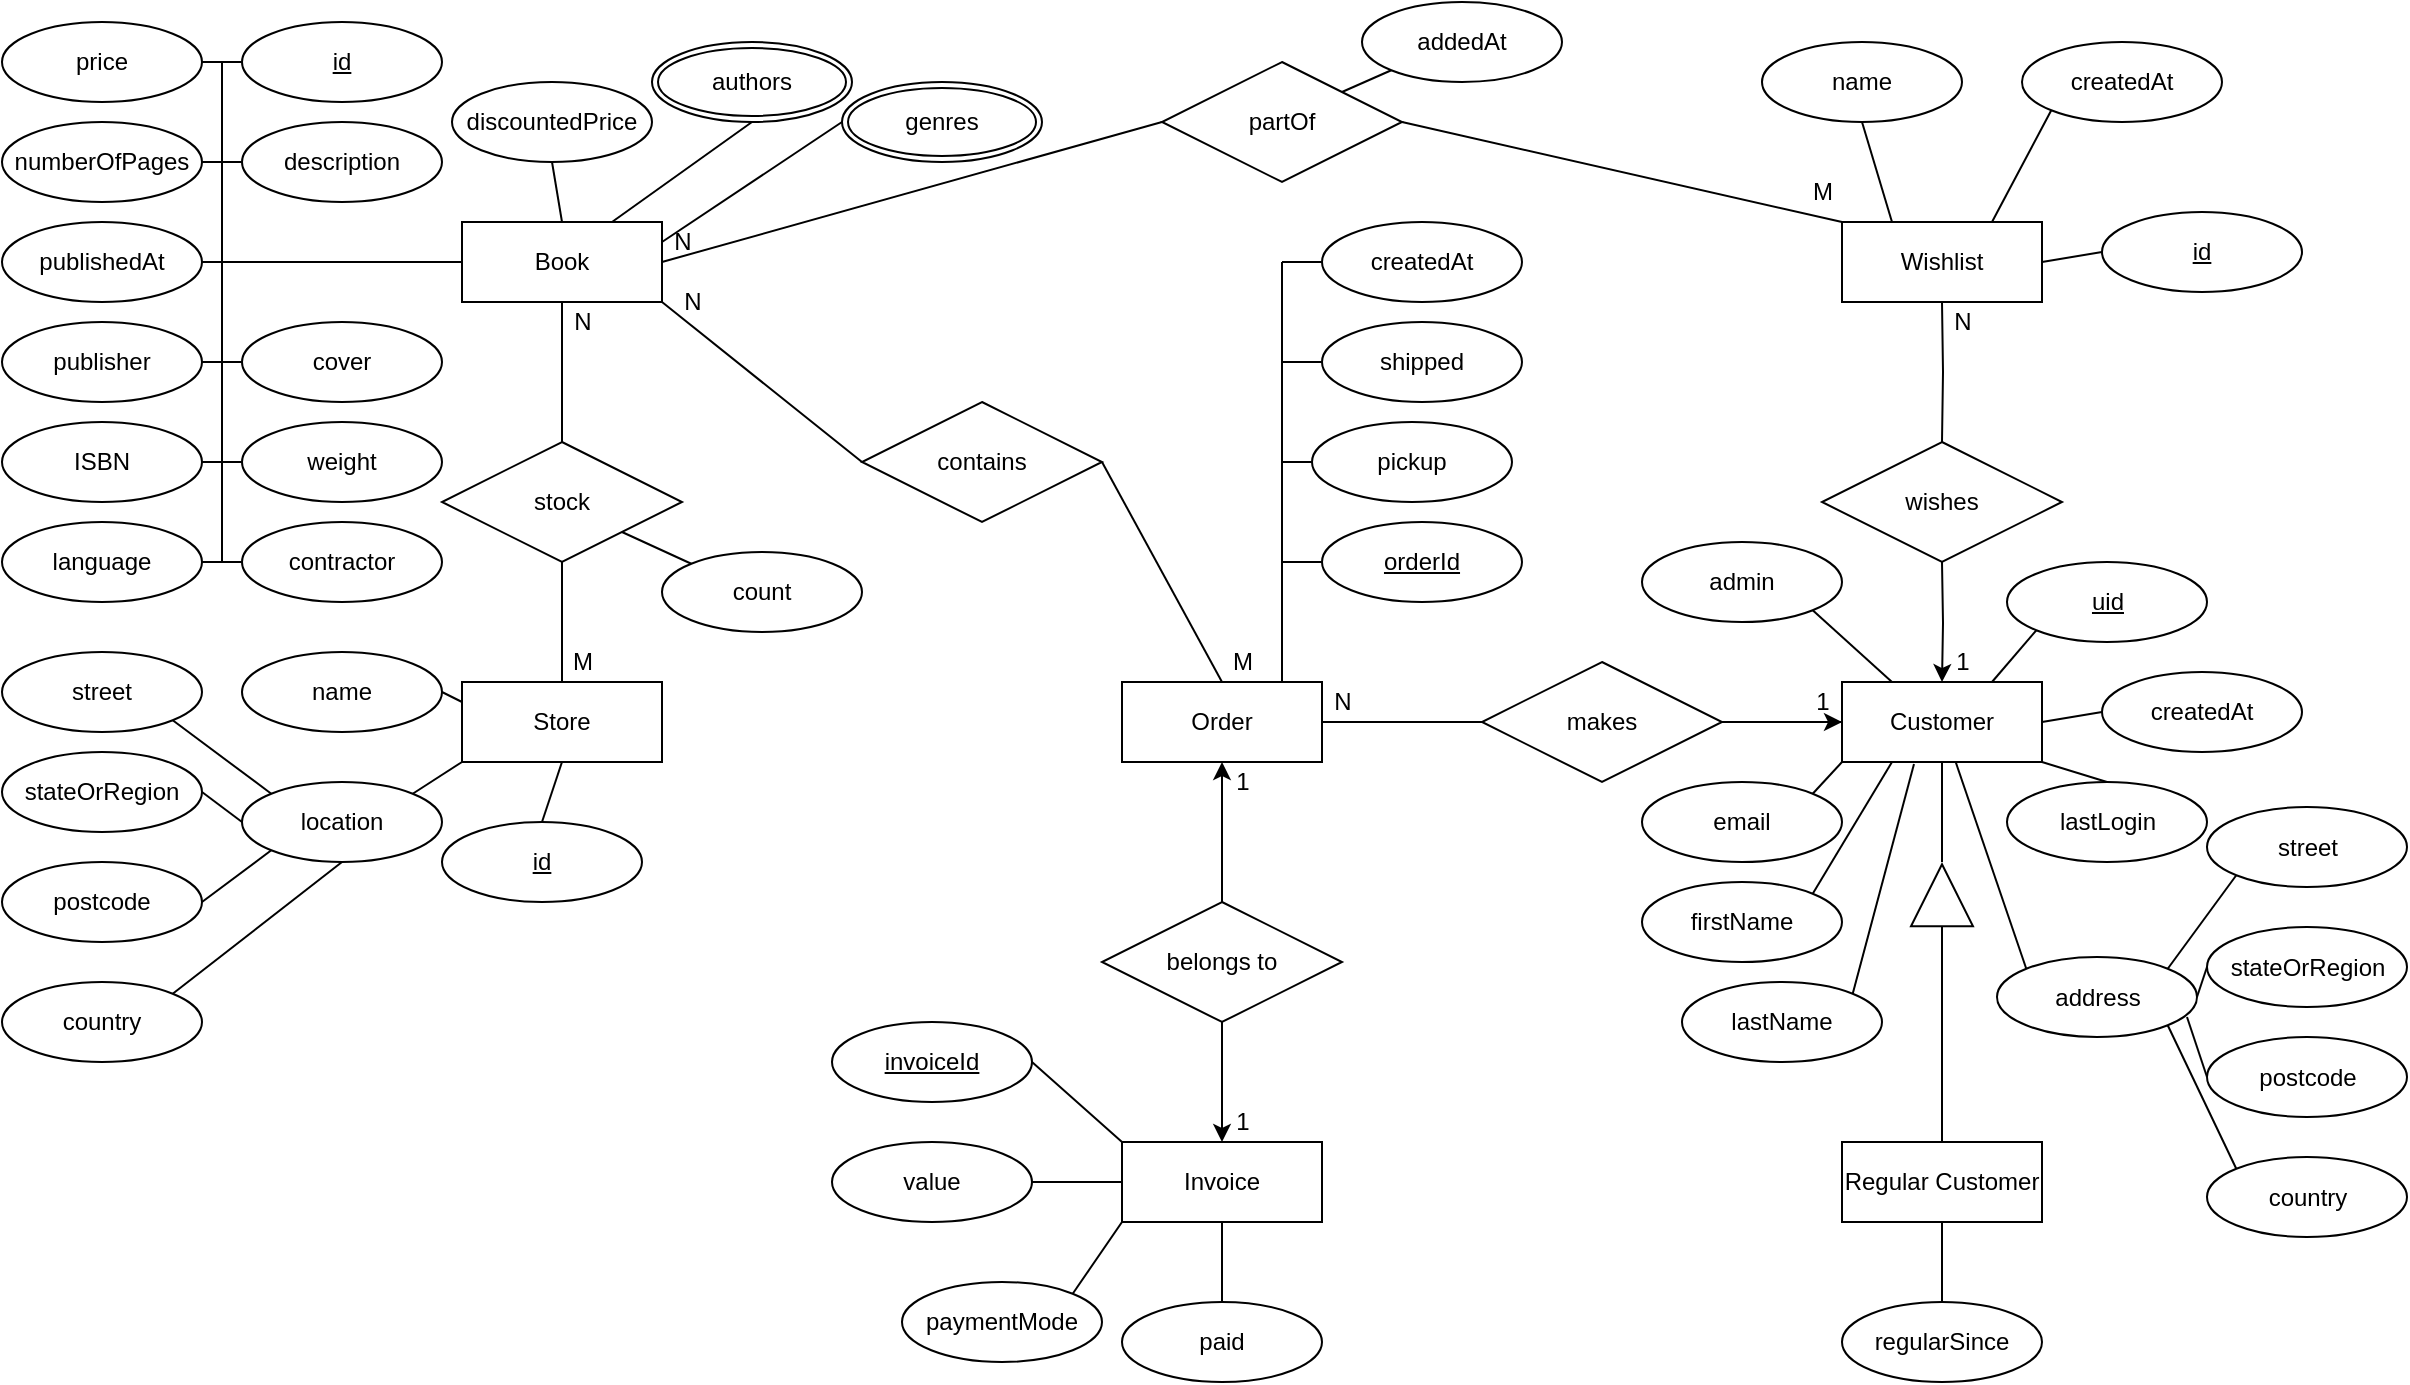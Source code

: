 <mxfile version="21.0.2" type="device"><diagram name="Page-1" id="feEC4u45geAOM6Zaswc8"><mxGraphModel dx="1434" dy="746" grid="1" gridSize="10" guides="1" tooltips="1" connect="1" arrows="1" fold="1" page="1" pageScale="1" pageWidth="850" pageHeight="1100" math="0" shadow="0"><root><mxCell id="0"/><mxCell id="1" parent="0"/><mxCell id="ds-fA3m9gh5OoLnwsY9G-4" style="edgeStyle=orthogonalEdgeStyle;rounded=0;orthogonalLoop=1;jettySize=auto;html=1;exitX=0.5;exitY=1;exitDx=0;exitDy=0;endArrow=none;endFill=0;" parent="1" source="ds-fA3m9gh5OoLnwsY9G-1" edge="1"><mxGeometry relative="1" as="geometry"><mxPoint x="980" y="440" as="targetPoint"/></mxGeometry></mxCell><mxCell id="ds-fA3m9gh5OoLnwsY9G-24" value="" style="edgeStyle=orthogonalEdgeStyle;rounded=0;orthogonalLoop=1;jettySize=auto;html=1;strokeWidth=1;endArrow=none;endFill=0;endSize=6;" parent="1" source="ds-fA3m9gh5OoLnwsY9G-1" target="ds-fA3m9gh5OoLnwsY9G-21" edge="1"><mxGeometry relative="1" as="geometry"/></mxCell><mxCell id="ds-fA3m9gh5OoLnwsY9G-1" value="Customer" style="whiteSpace=wrap;html=1;align=center;" parent="1" vertex="1"><mxGeometry x="930" y="350" width="100" height="40" as="geometry"/></mxCell><mxCell id="ds-fA3m9gh5OoLnwsY9G-3" style="edgeStyle=orthogonalEdgeStyle;rounded=0;orthogonalLoop=1;jettySize=auto;html=1;exitX=0.5;exitY=0;exitDx=0;exitDy=0;endArrow=block;endFill=0;strokeWidth=1;endSize=30;" parent="1" source="ds-fA3m9gh5OoLnwsY9G-2" edge="1"><mxGeometry relative="1" as="geometry"><mxPoint x="980" y="440" as="targetPoint"/></mxGeometry></mxCell><mxCell id="ds-fA3m9gh5OoLnwsY9G-2" value="Regular Customer" style="whiteSpace=wrap;html=1;align=center;" parent="1" vertex="1"><mxGeometry x="930" y="580" width="100" height="40" as="geometry"/></mxCell><mxCell id="ds-fA3m9gh5OoLnwsY9G-72" style="edgeStyle=none;rounded=0;orthogonalLoop=1;jettySize=auto;html=1;exitX=0;exitY=0.5;exitDx=0;exitDy=0;strokeWidth=1;endArrow=none;endFill=0;endSize=6;" parent="1" source="ds-fA3m9gh5OoLnwsY9G-5" edge="1"><mxGeometry relative="1" as="geometry"><mxPoint x="120" y="130" as="targetPoint"/><Array as="points"><mxPoint x="120" y="140"/></Array></mxGeometry></mxCell><mxCell id="ds-fA3m9gh5OoLnwsY9G-5" value="Book" style="whiteSpace=wrap;html=1;align=center;" parent="1" vertex="1"><mxGeometry x="240" y="120" width="100" height="40" as="geometry"/></mxCell><mxCell id="ds-fA3m9gh5OoLnwsY9G-6" value="Store" style="whiteSpace=wrap;html=1;align=center;" parent="1" vertex="1"><mxGeometry x="240" y="350" width="100" height="40" as="geometry"/></mxCell><mxCell id="ds-fA3m9gh5OoLnwsY9G-7" value="Order" style="whiteSpace=wrap;html=1;align=center;" parent="1" vertex="1"><mxGeometry x="570" y="350" width="100" height="40" as="geometry"/></mxCell><mxCell id="ds-fA3m9gh5OoLnwsY9G-8" value="Invoice" style="whiteSpace=wrap;html=1;align=center;" parent="1" vertex="1"><mxGeometry x="570" y="580" width="100" height="40" as="geometry"/></mxCell><mxCell id="ds-fA3m9gh5OoLnwsY9G-10" value="Wishlist" style="whiteSpace=wrap;html=1;align=center;" parent="1" vertex="1"><mxGeometry x="930" y="120" width="100" height="40" as="geometry"/></mxCell><mxCell id="ds-fA3m9gh5OoLnwsY9G-12" style="edgeStyle=orthogonalEdgeStyle;rounded=0;orthogonalLoop=1;jettySize=auto;html=1;exitX=0.5;exitY=1;exitDx=0;exitDy=0;entryX=0.5;entryY=0;entryDx=0;entryDy=0;strokeWidth=1;endArrow=classic;endFill=1;endSize=6;" parent="1" source="ds-fA3m9gh5OoLnwsY9G-11" target="ds-fA3m9gh5OoLnwsY9G-8" edge="1"><mxGeometry relative="1" as="geometry"/></mxCell><mxCell id="ds-fA3m9gh5OoLnwsY9G-13" style="edgeStyle=orthogonalEdgeStyle;rounded=0;orthogonalLoop=1;jettySize=auto;html=1;exitX=0.5;exitY=0;exitDx=0;exitDy=0;entryX=0.5;entryY=1;entryDx=0;entryDy=0;strokeWidth=1;endArrow=classic;endFill=1;endSize=6;" parent="1" source="ds-fA3m9gh5OoLnwsY9G-11" target="ds-fA3m9gh5OoLnwsY9G-7" edge="1"><mxGeometry relative="1" as="geometry"/></mxCell><mxCell id="ds-fA3m9gh5OoLnwsY9G-11" value="belongs to" style="shape=rhombus;perimeter=rhombusPerimeter;whiteSpace=wrap;html=1;align=center;" parent="1" vertex="1"><mxGeometry x="560" y="460" width="120" height="60" as="geometry"/></mxCell><mxCell id="ds-fA3m9gh5OoLnwsY9G-14" value="1" style="text;html=1;align=center;verticalAlign=middle;resizable=0;points=[];autosize=1;strokeColor=none;fillColor=none;" parent="1" vertex="1"><mxGeometry x="615" y="555" width="30" height="30" as="geometry"/></mxCell><mxCell id="ds-fA3m9gh5OoLnwsY9G-15" value="1" style="text;html=1;align=center;verticalAlign=middle;resizable=0;points=[];autosize=1;strokeColor=none;fillColor=none;" parent="1" vertex="1"><mxGeometry x="615" y="385" width="30" height="30" as="geometry"/></mxCell><mxCell id="ds-fA3m9gh5OoLnwsY9G-17" style="edgeStyle=orthogonalEdgeStyle;rounded=0;orthogonalLoop=1;jettySize=auto;html=1;exitX=0.5;exitY=1;exitDx=0;exitDy=0;entryX=0.5;entryY=0;entryDx=0;entryDy=0;strokeWidth=1;endArrow=classic;endFill=1;endSize=6;" parent="1" target="ds-fA3m9gh5OoLnwsY9G-1" edge="1"><mxGeometry relative="1" as="geometry"><mxPoint x="980" y="290" as="sourcePoint"/></mxGeometry></mxCell><mxCell id="ds-fA3m9gh5OoLnwsY9G-18" style="edgeStyle=orthogonalEdgeStyle;rounded=0;orthogonalLoop=1;jettySize=auto;html=1;exitX=0.5;exitY=0;exitDx=0;exitDy=0;entryX=0.5;entryY=1;entryDx=0;entryDy=0;strokeWidth=1;endArrow=none;endFill=0;endSize=6;" parent="1" target="ds-fA3m9gh5OoLnwsY9G-10" edge="1"><mxGeometry relative="1" as="geometry"><mxPoint x="980" y="230" as="sourcePoint"/></mxGeometry></mxCell><mxCell id="ds-fA3m9gh5OoLnwsY9G-16" value="wishes" style="shape=rhombus;perimeter=rhombusPerimeter;whiteSpace=wrap;html=1;align=center;" parent="1" vertex="1"><mxGeometry x="920" y="230" width="120" height="60" as="geometry"/></mxCell><mxCell id="ds-fA3m9gh5OoLnwsY9G-19" value="1" style="text;html=1;align=center;verticalAlign=middle;resizable=0;points=[];autosize=1;strokeColor=none;fillColor=none;" parent="1" vertex="1"><mxGeometry x="975" y="325" width="30" height="30" as="geometry"/></mxCell><mxCell id="ds-fA3m9gh5OoLnwsY9G-20" value="N" style="text;html=1;align=center;verticalAlign=middle;resizable=0;points=[];autosize=1;strokeColor=none;fillColor=none;" parent="1" vertex="1"><mxGeometry x="975" y="155" width="30" height="30" as="geometry"/></mxCell><mxCell id="ds-fA3m9gh5OoLnwsY9G-22" style="edgeStyle=orthogonalEdgeStyle;rounded=0;orthogonalLoop=1;jettySize=auto;html=1;exitX=1;exitY=0.5;exitDx=0;exitDy=0;entryX=0;entryY=0.5;entryDx=0;entryDy=0;strokeWidth=1;endArrow=classic;endFill=1;endSize=6;" parent="1" source="ds-fA3m9gh5OoLnwsY9G-21" target="ds-fA3m9gh5OoLnwsY9G-1" edge="1"><mxGeometry relative="1" as="geometry"/></mxCell><mxCell id="ds-fA3m9gh5OoLnwsY9G-23" style="edgeStyle=orthogonalEdgeStyle;rounded=0;orthogonalLoop=1;jettySize=auto;html=1;exitX=0;exitY=0.5;exitDx=0;exitDy=0;entryX=1;entryY=0.5;entryDx=0;entryDy=0;strokeWidth=1;endArrow=none;endFill=0;endSize=6;" parent="1" source="ds-fA3m9gh5OoLnwsY9G-21" target="ds-fA3m9gh5OoLnwsY9G-7" edge="1"><mxGeometry relative="1" as="geometry"/></mxCell><mxCell id="ds-fA3m9gh5OoLnwsY9G-21" value="makes" style="shape=rhombus;perimeter=rhombusPerimeter;whiteSpace=wrap;html=1;align=center;" parent="1" vertex="1"><mxGeometry x="750" y="340" width="120" height="60" as="geometry"/></mxCell><mxCell id="ds-fA3m9gh5OoLnwsY9G-25" value="1" style="text;html=1;align=center;verticalAlign=middle;resizable=0;points=[];autosize=1;strokeColor=none;fillColor=none;" parent="1" vertex="1"><mxGeometry x="905" y="345" width="30" height="30" as="geometry"/></mxCell><mxCell id="ds-fA3m9gh5OoLnwsY9G-26" value="N" style="text;html=1;align=center;verticalAlign=middle;resizable=0;points=[];autosize=1;strokeColor=none;fillColor=none;" parent="1" vertex="1"><mxGeometry x="665" y="345" width="30" height="30" as="geometry"/></mxCell><mxCell id="ds-fA3m9gh5OoLnwsY9G-35" style="edgeStyle=none;rounded=0;orthogonalLoop=1;jettySize=auto;html=1;exitX=1;exitY=0.5;exitDx=0;exitDy=0;entryX=0.5;entryY=0;entryDx=0;entryDy=0;strokeWidth=1;endArrow=none;endFill=0;endSize=6;" parent="1" source="ds-fA3m9gh5OoLnwsY9G-27" target="ds-fA3m9gh5OoLnwsY9G-7" edge="1"><mxGeometry relative="1" as="geometry"/></mxCell><mxCell id="ds-fA3m9gh5OoLnwsY9G-36" style="edgeStyle=none;rounded=0;orthogonalLoop=1;jettySize=auto;html=1;exitX=0;exitY=0.5;exitDx=0;exitDy=0;entryX=1;entryY=1;entryDx=0;entryDy=0;strokeWidth=1;endArrow=none;endFill=0;endSize=6;" parent="1" source="ds-fA3m9gh5OoLnwsY9G-27" target="ds-fA3m9gh5OoLnwsY9G-5" edge="1"><mxGeometry relative="1" as="geometry"/></mxCell><mxCell id="ds-fA3m9gh5OoLnwsY9G-27" value="contains" style="shape=rhombus;perimeter=rhombusPerimeter;whiteSpace=wrap;html=1;align=center;" parent="1" vertex="1"><mxGeometry x="440" y="210" width="120" height="60" as="geometry"/></mxCell><mxCell id="ds-fA3m9gh5OoLnwsY9G-29" style="edgeStyle=orthogonalEdgeStyle;rounded=0;orthogonalLoop=1;jettySize=auto;html=1;exitX=0.5;exitY=0;exitDx=0;exitDy=0;entryX=0.5;entryY=1;entryDx=0;entryDy=0;strokeWidth=1;endArrow=none;endFill=0;endSize=6;" parent="1" source="ds-fA3m9gh5OoLnwsY9G-28" target="ds-fA3m9gh5OoLnwsY9G-5" edge="1"><mxGeometry relative="1" as="geometry"/></mxCell><mxCell id="ds-fA3m9gh5OoLnwsY9G-30" style="edgeStyle=orthogonalEdgeStyle;rounded=0;orthogonalLoop=1;jettySize=auto;html=1;exitX=0.5;exitY=1;exitDx=0;exitDy=0;entryX=0.5;entryY=0;entryDx=0;entryDy=0;strokeWidth=1;endArrow=none;endFill=0;endSize=6;" parent="1" source="ds-fA3m9gh5OoLnwsY9G-28" target="ds-fA3m9gh5OoLnwsY9G-6" edge="1"><mxGeometry relative="1" as="geometry"/></mxCell><mxCell id="ds-fA3m9gh5OoLnwsY9G-28" value="stock" style="shape=rhombus;perimeter=rhombusPerimeter;whiteSpace=wrap;html=1;align=center;" parent="1" vertex="1"><mxGeometry x="230" y="230" width="120" height="60" as="geometry"/></mxCell><mxCell id="ds-fA3m9gh5OoLnwsY9G-32" style="rounded=0;orthogonalLoop=1;jettySize=auto;html=1;exitX=0;exitY=0;exitDx=0;exitDy=0;entryX=1;entryY=1;entryDx=0;entryDy=0;strokeWidth=1;endArrow=none;endFill=0;endSize=6;" parent="1" source="ds-fA3m9gh5OoLnwsY9G-31" target="ds-fA3m9gh5OoLnwsY9G-28" edge="1"><mxGeometry relative="1" as="geometry"/></mxCell><mxCell id="ds-fA3m9gh5OoLnwsY9G-31" value="count" style="ellipse;whiteSpace=wrap;html=1;align=center;" parent="1" vertex="1"><mxGeometry x="340" y="285" width="100" height="40" as="geometry"/></mxCell><mxCell id="ds-fA3m9gh5OoLnwsY9G-33" value="M" style="text;html=1;align=center;verticalAlign=middle;resizable=0;points=[];autosize=1;strokeColor=none;fillColor=none;" parent="1" vertex="1"><mxGeometry x="285" y="325" width="30" height="30" as="geometry"/></mxCell><mxCell id="ds-fA3m9gh5OoLnwsY9G-34" value="N" style="text;html=1;align=center;verticalAlign=middle;resizable=0;points=[];autosize=1;strokeColor=none;fillColor=none;" parent="1" vertex="1"><mxGeometry x="285" y="155" width="30" height="30" as="geometry"/></mxCell><mxCell id="ds-fA3m9gh5OoLnwsY9G-60" style="edgeStyle=none;rounded=0;orthogonalLoop=1;jettySize=auto;html=1;exitX=0.5;exitY=1;exitDx=0;exitDy=0;entryX=0.75;entryY=0;entryDx=0;entryDy=0;strokeWidth=1;endArrow=none;endFill=0;endSize=6;" parent="1" source="ds-fA3m9gh5OoLnwsY9G-37" target="ds-fA3m9gh5OoLnwsY9G-5" edge="1"><mxGeometry relative="1" as="geometry"/></mxCell><mxCell id="ds-fA3m9gh5OoLnwsY9G-37" value="authors" style="ellipse;shape=doubleEllipse;margin=3;whiteSpace=wrap;html=1;align=center;" parent="1" vertex="1"><mxGeometry x="335" y="30" width="100" height="40" as="geometry"/></mxCell><mxCell id="ds-fA3m9gh5OoLnwsY9G-45" style="edgeStyle=none;rounded=0;orthogonalLoop=1;jettySize=auto;html=1;exitX=0;exitY=0.5;exitDx=0;exitDy=0;entryX=1;entryY=0.25;entryDx=0;entryDy=0;strokeWidth=1;endArrow=none;endFill=0;endSize=6;" parent="1" source="ds-fA3m9gh5OoLnwsY9G-41" target="ds-fA3m9gh5OoLnwsY9G-5" edge="1"><mxGeometry relative="1" as="geometry"/></mxCell><mxCell id="ds-fA3m9gh5OoLnwsY9G-41" value="genres" style="ellipse;shape=doubleEllipse;margin=3;whiteSpace=wrap;html=1;align=center;" parent="1" vertex="1"><mxGeometry x="430" y="50" width="100" height="40" as="geometry"/></mxCell><mxCell id="ds-fA3m9gh5OoLnwsY9G-43" value="M" style="text;html=1;align=center;verticalAlign=middle;resizable=0;points=[];autosize=1;strokeColor=none;fillColor=none;" parent="1" vertex="1"><mxGeometry x="615" y="325" width="30" height="30" as="geometry"/></mxCell><mxCell id="ds-fA3m9gh5OoLnwsY9G-44" value="N" style="text;html=1;align=center;verticalAlign=middle;resizable=0;points=[];autosize=1;strokeColor=none;fillColor=none;" parent="1" vertex="1"><mxGeometry x="340" y="145" width="30" height="30" as="geometry"/></mxCell><mxCell id="ds-fA3m9gh5OoLnwsY9G-67" style="edgeStyle=none;rounded=0;orthogonalLoop=1;jettySize=auto;html=1;exitX=0;exitY=0.5;exitDx=0;exitDy=0;strokeWidth=1;endArrow=none;endFill=0;endSize=6;" parent="1" source="ds-fA3m9gh5OoLnwsY9G-47" edge="1"><mxGeometry relative="1" as="geometry"><mxPoint x="120" y="40" as="targetPoint"/></mxGeometry></mxCell><mxCell id="ds-fA3m9gh5OoLnwsY9G-47" value="id" style="ellipse;whiteSpace=wrap;html=1;align=center;fontStyle=4;" parent="1" vertex="1"><mxGeometry x="130" y="20" width="100" height="40" as="geometry"/></mxCell><mxCell id="ds-fA3m9gh5OoLnwsY9G-62" style="edgeStyle=none;rounded=0;orthogonalLoop=1;jettySize=auto;html=1;exitX=1;exitY=0.5;exitDx=0;exitDy=0;strokeWidth=1;endArrow=none;endFill=0;endSize=6;" parent="1" source="ds-fA3m9gh5OoLnwsY9G-49" edge="1"><mxGeometry relative="1" as="geometry"><mxPoint x="120" y="240" as="targetPoint"/></mxGeometry></mxCell><mxCell id="ds-fA3m9gh5OoLnwsY9G-49" value="ISBN" style="ellipse;whiteSpace=wrap;html=1;align=center;" parent="1" vertex="1"><mxGeometry x="10" y="220" width="100" height="40" as="geometry"/></mxCell><mxCell id="ds-fA3m9gh5OoLnwsY9G-63" style="edgeStyle=none;rounded=0;orthogonalLoop=1;jettySize=auto;html=1;exitX=1;exitY=0.5;exitDx=0;exitDy=0;strokeWidth=1;endArrow=none;endFill=0;endSize=6;" parent="1" source="ds-fA3m9gh5OoLnwsY9G-51" edge="1"><mxGeometry relative="1" as="geometry"><mxPoint x="120" y="190" as="targetPoint"/></mxGeometry></mxCell><mxCell id="ds-fA3m9gh5OoLnwsY9G-51" value="publisher" style="ellipse;whiteSpace=wrap;html=1;align=center;" parent="1" vertex="1"><mxGeometry x="10" y="170" width="100" height="40" as="geometry"/></mxCell><mxCell id="ds-fA3m9gh5OoLnwsY9G-64" style="edgeStyle=none;rounded=0;orthogonalLoop=1;jettySize=auto;html=1;exitX=1;exitY=0.5;exitDx=0;exitDy=0;strokeWidth=1;endArrow=none;endFill=0;endSize=6;" parent="1" source="ds-fA3m9gh5OoLnwsY9G-53" edge="1"><mxGeometry relative="1" as="geometry"><mxPoint x="120" y="140" as="targetPoint"/></mxGeometry></mxCell><mxCell id="ds-fA3m9gh5OoLnwsY9G-53" value="&lt;div&gt;publishedAt&lt;/div&gt;" style="ellipse;whiteSpace=wrap;html=1;align=center;" parent="1" vertex="1"><mxGeometry x="10" y="120" width="100" height="40" as="geometry"/></mxCell><mxCell id="ds-fA3m9gh5OoLnwsY9G-65" style="edgeStyle=none;rounded=0;orthogonalLoop=1;jettySize=auto;html=1;exitX=1;exitY=0.5;exitDx=0;exitDy=0;strokeWidth=1;endArrow=none;endFill=0;endSize=6;" parent="1" source="ds-fA3m9gh5OoLnwsY9G-56" edge="1"><mxGeometry relative="1" as="geometry"><mxPoint x="120" y="90" as="targetPoint"/></mxGeometry></mxCell><mxCell id="ds-fA3m9gh5OoLnwsY9G-56" value="&lt;div&gt;numberOfPages&lt;/div&gt;" style="ellipse;whiteSpace=wrap;html=1;align=center;" parent="1" vertex="1"><mxGeometry x="10" y="70" width="100" height="40" as="geometry"/></mxCell><mxCell id="ds-fA3m9gh5OoLnwsY9G-66" style="edgeStyle=none;rounded=0;orthogonalLoop=1;jettySize=auto;html=1;exitX=1;exitY=0.5;exitDx=0;exitDy=0;strokeWidth=1;endArrow=none;endFill=0;endSize=6;" parent="1" source="ds-fA3m9gh5OoLnwsY9G-58" edge="1"><mxGeometry relative="1" as="geometry"><mxPoint x="120" y="40" as="targetPoint"/></mxGeometry></mxCell><mxCell id="ds-fA3m9gh5OoLnwsY9G-58" value="&lt;div&gt;price&lt;/div&gt;" style="ellipse;whiteSpace=wrap;html=1;align=center;" parent="1" vertex="1"><mxGeometry x="10" y="20" width="100" height="40" as="geometry"/></mxCell><mxCell id="ds-fA3m9gh5OoLnwsY9G-61" value="" style="endArrow=none;html=1;rounded=0;strokeWidth=1;endSize=6;" parent="1" edge="1"><mxGeometry relative="1" as="geometry"><mxPoint x="120" y="40" as="sourcePoint"/><mxPoint x="120" y="290" as="targetPoint"/><Array as="points"><mxPoint x="120" y="150"/></Array></mxGeometry></mxCell><mxCell id="ds-fA3m9gh5OoLnwsY9G-69" style="edgeStyle=none;rounded=0;orthogonalLoop=1;jettySize=auto;html=1;exitX=0;exitY=0.5;exitDx=0;exitDy=0;strokeWidth=1;endArrow=none;endFill=0;endSize=6;" parent="1" source="ds-fA3m9gh5OoLnwsY9G-68" edge="1"><mxGeometry relative="1" as="geometry"><mxPoint x="120" y="240" as="targetPoint"/></mxGeometry></mxCell><mxCell id="ds-fA3m9gh5OoLnwsY9G-68" value="weight" style="ellipse;whiteSpace=wrap;html=1;align=center;" parent="1" vertex="1"><mxGeometry x="130" y="220" width="100" height="40" as="geometry"/></mxCell><mxCell id="ds-fA3m9gh5OoLnwsY9G-71" style="edgeStyle=none;rounded=0;orthogonalLoop=1;jettySize=auto;html=1;exitX=0;exitY=0.5;exitDx=0;exitDy=0;strokeWidth=1;endArrow=none;endFill=0;endSize=6;" parent="1" source="ds-fA3m9gh5OoLnwsY9G-70" edge="1"><mxGeometry relative="1" as="geometry"><mxPoint x="120" y="190" as="targetPoint"/></mxGeometry></mxCell><mxCell id="ds-fA3m9gh5OoLnwsY9G-70" value="cover" style="ellipse;whiteSpace=wrap;html=1;align=center;" parent="1" vertex="1"><mxGeometry x="130" y="170" width="100" height="40" as="geometry"/></mxCell><mxCell id="ds-fA3m9gh5OoLnwsY9G-74" style="edgeStyle=none;rounded=0;orthogonalLoop=1;jettySize=auto;html=1;exitX=0;exitY=0.5;exitDx=0;exitDy=0;strokeWidth=1;endArrow=none;endFill=0;endSize=6;" parent="1" source="ds-fA3m9gh5OoLnwsY9G-73" edge="1"><mxGeometry relative="1" as="geometry"><mxPoint x="120" y="90" as="targetPoint"/></mxGeometry></mxCell><mxCell id="ds-fA3m9gh5OoLnwsY9G-73" value="description" style="ellipse;whiteSpace=wrap;html=1;align=center;" parent="1" vertex="1"><mxGeometry x="130" y="70" width="100" height="40" as="geometry"/></mxCell><mxCell id="ds-fA3m9gh5OoLnwsY9G-76" style="edgeStyle=none;rounded=0;orthogonalLoop=1;jettySize=auto;html=1;exitX=1;exitY=0.5;exitDx=0;exitDy=0;strokeWidth=1;endArrow=none;endFill=0;endSize=6;" parent="1" source="ds-fA3m9gh5OoLnwsY9G-75" edge="1"><mxGeometry relative="1" as="geometry"><mxPoint x="120" y="290" as="targetPoint"/></mxGeometry></mxCell><mxCell id="ds-fA3m9gh5OoLnwsY9G-75" value="language" style="ellipse;whiteSpace=wrap;html=1;align=center;" parent="1" vertex="1"><mxGeometry x="10" y="270" width="100" height="40" as="geometry"/></mxCell><mxCell id="ds-fA3m9gh5OoLnwsY9G-91" style="edgeStyle=none;rounded=0;orthogonalLoop=1;jettySize=auto;html=1;exitX=1;exitY=0;exitDx=0;exitDy=0;entryX=0;entryY=1;entryDx=0;entryDy=0;strokeWidth=1;endArrow=none;endFill=0;endSize=6;" parent="1" source="ds-fA3m9gh5OoLnwsY9G-77" target="ds-fA3m9gh5OoLnwsY9G-6" edge="1"><mxGeometry relative="1" as="geometry"/></mxCell><mxCell id="ds-fA3m9gh5OoLnwsY9G-77" value="location" style="ellipse;whiteSpace=wrap;html=1;align=center;" parent="1" vertex="1"><mxGeometry x="130" y="400" width="100" height="40" as="geometry"/></mxCell><mxCell id="ds-fA3m9gh5OoLnwsY9G-95" style="edgeStyle=none;rounded=0;orthogonalLoop=1;jettySize=auto;html=1;exitX=1;exitY=1;exitDx=0;exitDy=0;entryX=0;entryY=0;entryDx=0;entryDy=0;strokeWidth=1;endArrow=none;endFill=0;endSize=6;" parent="1" source="ds-fA3m9gh5OoLnwsY9G-78" target="ds-fA3m9gh5OoLnwsY9G-77" edge="1"><mxGeometry relative="1" as="geometry"/></mxCell><mxCell id="ds-fA3m9gh5OoLnwsY9G-78" value="street" style="ellipse;whiteSpace=wrap;html=1;align=center;" parent="1" vertex="1"><mxGeometry x="10" y="335" width="100" height="40" as="geometry"/></mxCell><mxCell id="ds-fA3m9gh5OoLnwsY9G-94" style="edgeStyle=none;rounded=0;orthogonalLoop=1;jettySize=auto;html=1;exitX=1;exitY=0.5;exitDx=0;exitDy=0;entryX=0;entryY=0.5;entryDx=0;entryDy=0;strokeWidth=1;endArrow=none;endFill=0;endSize=6;" parent="1" source="ds-fA3m9gh5OoLnwsY9G-79" target="ds-fA3m9gh5OoLnwsY9G-77" edge="1"><mxGeometry relative="1" as="geometry"/></mxCell><mxCell id="ds-fA3m9gh5OoLnwsY9G-79" value="stateOrRegion" style="ellipse;whiteSpace=wrap;html=1;align=center;" parent="1" vertex="1"><mxGeometry x="10" y="385" width="100" height="40" as="geometry"/></mxCell><mxCell id="ds-fA3m9gh5OoLnwsY9G-93" style="edgeStyle=none;rounded=0;orthogonalLoop=1;jettySize=auto;html=1;exitX=1;exitY=0.5;exitDx=0;exitDy=0;entryX=0;entryY=1;entryDx=0;entryDy=0;strokeWidth=1;endArrow=none;endFill=0;endSize=6;" parent="1" source="ds-fA3m9gh5OoLnwsY9G-80" target="ds-fA3m9gh5OoLnwsY9G-77" edge="1"><mxGeometry relative="1" as="geometry"/></mxCell><mxCell id="ds-fA3m9gh5OoLnwsY9G-80" value="postcode" style="ellipse;whiteSpace=wrap;html=1;align=center;" parent="1" vertex="1"><mxGeometry x="10" y="440" width="100" height="40" as="geometry"/></mxCell><mxCell id="ds-fA3m9gh5OoLnwsY9G-92" style="edgeStyle=none;rounded=0;orthogonalLoop=1;jettySize=auto;html=1;exitX=1;exitY=0;exitDx=0;exitDy=0;entryX=0.5;entryY=1;entryDx=0;entryDy=0;strokeWidth=1;endArrow=none;endFill=0;endSize=6;" parent="1" source="ds-fA3m9gh5OoLnwsY9G-81" target="ds-fA3m9gh5OoLnwsY9G-77" edge="1"><mxGeometry relative="1" as="geometry"/></mxCell><mxCell id="ds-fA3m9gh5OoLnwsY9G-81" value="country" style="ellipse;whiteSpace=wrap;html=1;align=center;" parent="1" vertex="1"><mxGeometry x="10" y="500" width="100" height="40" as="geometry"/></mxCell><mxCell id="ds-fA3m9gh5OoLnwsY9G-90" style="edgeStyle=none;rounded=0;orthogonalLoop=1;jettySize=auto;html=1;exitX=1;exitY=0.5;exitDx=0;exitDy=0;entryX=0;entryY=0.25;entryDx=0;entryDy=0;strokeWidth=1;endArrow=none;endFill=0;endSize=6;" parent="1" source="ds-fA3m9gh5OoLnwsY9G-82" target="ds-fA3m9gh5OoLnwsY9G-6" edge="1"><mxGeometry relative="1" as="geometry"/></mxCell><mxCell id="ds-fA3m9gh5OoLnwsY9G-82" value="name" style="ellipse;whiteSpace=wrap;html=1;align=center;" parent="1" vertex="1"><mxGeometry x="130" y="335" width="100" height="40" as="geometry"/></mxCell><mxCell id="ds-fA3m9gh5OoLnwsY9G-96" style="edgeStyle=none;rounded=0;orthogonalLoop=1;jettySize=auto;html=1;exitX=0.5;exitY=0;exitDx=0;exitDy=0;entryX=0.5;entryY=1;entryDx=0;entryDy=0;strokeWidth=1;endArrow=none;endFill=0;endSize=6;" parent="1" source="ds-fA3m9gh5OoLnwsY9G-86" target="ds-fA3m9gh5OoLnwsY9G-6" edge="1"><mxGeometry relative="1" as="geometry"/></mxCell><mxCell id="ds-fA3m9gh5OoLnwsY9G-86" value="id" style="ellipse;whiteSpace=wrap;html=1;align=center;fontStyle=4;" parent="1" vertex="1"><mxGeometry x="230" y="420" width="100" height="40" as="geometry"/></mxCell><mxCell id="ds-fA3m9gh5OoLnwsY9G-88" style="edgeStyle=none;rounded=0;orthogonalLoop=1;jettySize=auto;html=1;exitX=0;exitY=0.5;exitDx=0;exitDy=0;strokeWidth=1;endArrow=none;endFill=0;endSize=6;" parent="1" source="ds-fA3m9gh5OoLnwsY9G-87" edge="1"><mxGeometry relative="1" as="geometry"><mxPoint x="120" y="290" as="targetPoint"/></mxGeometry></mxCell><mxCell id="ds-fA3m9gh5OoLnwsY9G-87" value="contractor" style="ellipse;whiteSpace=wrap;html=1;align=center;" parent="1" vertex="1"><mxGeometry x="130" y="270" width="100" height="40" as="geometry"/></mxCell><mxCell id="ds-fA3m9gh5OoLnwsY9G-106" style="edgeStyle=none;rounded=0;orthogonalLoop=1;jettySize=auto;html=1;exitX=0;exitY=0.5;exitDx=0;exitDy=0;strokeWidth=1;endArrow=none;endFill=0;endSize=6;" parent="1" edge="1"><mxGeometry relative="1" as="geometry"><mxPoint x="650" y="240" as="targetPoint"/><mxPoint x="670" y="240" as="sourcePoint"/></mxGeometry></mxCell><mxCell id="ds-fA3m9gh5OoLnwsY9G-105" style="edgeStyle=none;rounded=0;orthogonalLoop=1;jettySize=auto;html=1;exitX=0;exitY=0.5;exitDx=0;exitDy=0;strokeWidth=1;endArrow=none;endFill=0;endSize=6;" parent="1" source="ds-fA3m9gh5OoLnwsY9G-99" edge="1"><mxGeometry relative="1" as="geometry"><mxPoint x="650" y="190" as="targetPoint"/></mxGeometry></mxCell><mxCell id="ds-fA3m9gh5OoLnwsY9G-99" value="shipped" style="ellipse;whiteSpace=wrap;html=1;align=center;" parent="1" vertex="1"><mxGeometry x="670" y="170" width="100" height="40" as="geometry"/></mxCell><mxCell id="ds-fA3m9gh5OoLnwsY9G-104" style="edgeStyle=none;rounded=0;orthogonalLoop=1;jettySize=auto;html=1;exitX=0;exitY=0.5;exitDx=0;exitDy=0;strokeWidth=1;endArrow=none;endFill=0;endSize=6;" parent="1" source="ds-fA3m9gh5OoLnwsY9G-100" edge="1"><mxGeometry relative="1" as="geometry"><mxPoint x="650" y="140" as="targetPoint"/></mxGeometry></mxCell><mxCell id="ds-fA3m9gh5OoLnwsY9G-100" value="createdAt" style="ellipse;whiteSpace=wrap;html=1;align=center;" parent="1" vertex="1"><mxGeometry x="670" y="120" width="100" height="40" as="geometry"/></mxCell><mxCell id="ds-fA3m9gh5OoLnwsY9G-101" value="" style="endArrow=none;html=1;rounded=0;strokeWidth=1;endSize=6;" parent="1" edge="1"><mxGeometry relative="1" as="geometry"><mxPoint x="650" y="140" as="sourcePoint"/><mxPoint x="650" y="350" as="targetPoint"/></mxGeometry></mxCell><mxCell id="ds-fA3m9gh5OoLnwsY9G-107" style="edgeStyle=none;rounded=0;orthogonalLoop=1;jettySize=auto;html=1;exitX=0;exitY=0.5;exitDx=0;exitDy=0;strokeWidth=1;endArrow=none;endFill=0;endSize=6;" parent="1" source="ds-fA3m9gh5OoLnwsY9G-103" edge="1"><mxGeometry relative="1" as="geometry"><mxPoint x="650" y="290" as="targetPoint"/></mxGeometry></mxCell><mxCell id="ds-fA3m9gh5OoLnwsY9G-103" value="orderId" style="ellipse;whiteSpace=wrap;html=1;align=center;fontStyle=4;" parent="1" vertex="1"><mxGeometry x="670" y="270" width="100" height="40" as="geometry"/></mxCell><mxCell id="ds-fA3m9gh5OoLnwsY9G-108" value="pickup" style="ellipse;whiteSpace=wrap;html=1;align=center;" parent="1" vertex="1"><mxGeometry x="665" y="220" width="100" height="40" as="geometry"/></mxCell><mxCell id="ds-fA3m9gh5OoLnwsY9G-111" style="edgeStyle=none;rounded=0;orthogonalLoop=1;jettySize=auto;html=1;exitX=1;exitY=0.5;exitDx=0;exitDy=0;entryX=0;entryY=0;entryDx=0;entryDy=0;strokeWidth=1;endArrow=none;endFill=0;endSize=6;" parent="1" source="ds-fA3m9gh5OoLnwsY9G-110" target="ds-fA3m9gh5OoLnwsY9G-8" edge="1"><mxGeometry relative="1" as="geometry"/></mxCell><mxCell id="ds-fA3m9gh5OoLnwsY9G-110" value="invoiceId" style="ellipse;whiteSpace=wrap;html=1;align=center;fontStyle=4;" parent="1" vertex="1"><mxGeometry x="425" y="520" width="100" height="40" as="geometry"/></mxCell><mxCell id="ds-fA3m9gh5OoLnwsY9G-119" style="edgeStyle=none;rounded=0;orthogonalLoop=1;jettySize=auto;html=1;exitX=1;exitY=0.5;exitDx=0;exitDy=0;entryX=0;entryY=0.5;entryDx=0;entryDy=0;strokeWidth=1;endArrow=none;endFill=0;endSize=6;" parent="1" source="ds-fA3m9gh5OoLnwsY9G-112" target="ds-fA3m9gh5OoLnwsY9G-8" edge="1"><mxGeometry relative="1" as="geometry"/></mxCell><mxCell id="ds-fA3m9gh5OoLnwsY9G-112" value="value" style="ellipse;whiteSpace=wrap;html=1;align=center;" parent="1" vertex="1"><mxGeometry x="425" y="580" width="100" height="40" as="geometry"/></mxCell><mxCell id="ds-fA3m9gh5OoLnwsY9G-121" style="edgeStyle=none;rounded=0;orthogonalLoop=1;jettySize=auto;html=1;exitX=1;exitY=0;exitDx=0;exitDy=0;entryX=0;entryY=1;entryDx=0;entryDy=0;strokeWidth=1;endArrow=none;endFill=0;endSize=6;" parent="1" source="ds-fA3m9gh5OoLnwsY9G-120" target="ds-fA3m9gh5OoLnwsY9G-8" edge="1"><mxGeometry relative="1" as="geometry"/></mxCell><mxCell id="ds-fA3m9gh5OoLnwsY9G-120" value="paymentMode" style="ellipse;whiteSpace=wrap;html=1;align=center;" parent="1" vertex="1"><mxGeometry x="460" y="650" width="100" height="40" as="geometry"/></mxCell><mxCell id="ds-fA3m9gh5OoLnwsY9G-123" style="edgeStyle=none;rounded=0;orthogonalLoop=1;jettySize=auto;html=1;exitX=0.5;exitY=0;exitDx=0;exitDy=0;entryX=0.5;entryY=1;entryDx=0;entryDy=0;strokeWidth=1;endArrow=none;endFill=0;endSize=6;" parent="1" source="ds-fA3m9gh5OoLnwsY9G-122" target="ds-fA3m9gh5OoLnwsY9G-8" edge="1"><mxGeometry relative="1" as="geometry"/></mxCell><mxCell id="ds-fA3m9gh5OoLnwsY9G-122" value="paid" style="ellipse;whiteSpace=wrap;html=1;align=center;" parent="1" vertex="1"><mxGeometry x="570" y="660" width="100" height="40" as="geometry"/></mxCell><mxCell id="ds-fA3m9gh5OoLnwsY9G-141" style="edgeStyle=none;rounded=0;orthogonalLoop=1;jettySize=auto;html=1;exitX=0;exitY=1;exitDx=0;exitDy=0;entryX=0.75;entryY=0;entryDx=0;entryDy=0;strokeWidth=1;endArrow=none;endFill=0;endSize=6;" parent="1" source="ds-fA3m9gh5OoLnwsY9G-125" target="ds-fA3m9gh5OoLnwsY9G-1" edge="1"><mxGeometry relative="1" as="geometry"/></mxCell><mxCell id="ds-fA3m9gh5OoLnwsY9G-125" value="uid" style="ellipse;whiteSpace=wrap;html=1;align=center;fontStyle=4;" parent="1" vertex="1"><mxGeometry x="1012.5" y="290" width="100" height="40" as="geometry"/></mxCell><mxCell id="ds-fA3m9gh5OoLnwsY9G-138" style="edgeStyle=none;rounded=0;orthogonalLoop=1;jettySize=auto;html=1;exitX=1;exitY=0;exitDx=0;exitDy=0;entryX=0;entryY=1;entryDx=0;entryDy=0;strokeWidth=1;endArrow=none;endFill=0;endSize=6;" parent="1" source="ds-fA3m9gh5OoLnwsY9G-126" target="ds-fA3m9gh5OoLnwsY9G-1" edge="1"><mxGeometry relative="1" as="geometry"/></mxCell><mxCell id="ds-fA3m9gh5OoLnwsY9G-126" value="email" style="ellipse;whiteSpace=wrap;html=1;align=center;" parent="1" vertex="1"><mxGeometry x="830" y="400" width="100" height="40" as="geometry"/></mxCell><mxCell id="ds-fA3m9gh5OoLnwsY9G-139" style="edgeStyle=none;rounded=0;orthogonalLoop=1;jettySize=auto;html=1;exitX=1;exitY=0;exitDx=0;exitDy=0;entryX=0.25;entryY=1;entryDx=0;entryDy=0;strokeWidth=1;endArrow=none;endFill=0;endSize=6;" parent="1" source="ds-fA3m9gh5OoLnwsY9G-127" target="ds-fA3m9gh5OoLnwsY9G-1" edge="1"><mxGeometry relative="1" as="geometry"/></mxCell><mxCell id="ds-fA3m9gh5OoLnwsY9G-127" value="firstName" style="ellipse;whiteSpace=wrap;html=1;align=center;" parent="1" vertex="1"><mxGeometry x="830" y="450" width="100" height="40" as="geometry"/></mxCell><mxCell id="ds-fA3m9gh5OoLnwsY9G-145" style="edgeStyle=none;rounded=0;orthogonalLoop=1;jettySize=auto;html=1;exitX=0;exitY=0;exitDx=0;exitDy=0;strokeWidth=1;endArrow=none;endFill=0;endSize=6;" parent="1" source="ds-fA3m9gh5OoLnwsY9G-128" target="ds-fA3m9gh5OoLnwsY9G-1" edge="1"><mxGeometry relative="1" as="geometry"/></mxCell><mxCell id="ds-fA3m9gh5OoLnwsY9G-128" value="address" style="ellipse;whiteSpace=wrap;html=1;align=center;" parent="1" vertex="1"><mxGeometry x="1007.5" y="487.5" width="100" height="40" as="geometry"/></mxCell><mxCell id="ds-fA3m9gh5OoLnwsY9G-140" style="edgeStyle=none;rounded=0;orthogonalLoop=1;jettySize=auto;html=1;exitX=1;exitY=0;exitDx=0;exitDy=0;entryX=0.36;entryY=1.025;entryDx=0;entryDy=0;entryPerimeter=0;strokeWidth=1;endArrow=none;endFill=0;endSize=6;" parent="1" source="ds-fA3m9gh5OoLnwsY9G-129" target="ds-fA3m9gh5OoLnwsY9G-1" edge="1"><mxGeometry relative="1" as="geometry"/></mxCell><mxCell id="ds-fA3m9gh5OoLnwsY9G-129" value="lastName" style="ellipse;whiteSpace=wrap;html=1;align=center;" parent="1" vertex="1"><mxGeometry x="850" y="500" width="100" height="40" as="geometry"/></mxCell><mxCell id="ds-fA3m9gh5OoLnwsY9G-134" style="edgeStyle=none;rounded=0;orthogonalLoop=1;jettySize=auto;html=1;exitX=0;exitY=1;exitDx=0;exitDy=0;entryX=1;entryY=0;entryDx=0;entryDy=0;strokeWidth=1;endArrow=none;endFill=0;endSize=6;" parent="1" source="ds-fA3m9gh5OoLnwsY9G-130" target="ds-fA3m9gh5OoLnwsY9G-128" edge="1"><mxGeometry relative="1" as="geometry"/></mxCell><mxCell id="ds-fA3m9gh5OoLnwsY9G-130" value="street" style="ellipse;whiteSpace=wrap;html=1;align=center;" parent="1" vertex="1"><mxGeometry x="1112.5" y="412.5" width="100" height="40" as="geometry"/></mxCell><mxCell id="ds-fA3m9gh5OoLnwsY9G-135" style="edgeStyle=none;rounded=0;orthogonalLoop=1;jettySize=auto;html=1;exitX=0;exitY=0.5;exitDx=0;exitDy=0;entryX=1;entryY=0.5;entryDx=0;entryDy=0;strokeWidth=1;endArrow=none;endFill=0;endSize=6;" parent="1" source="ds-fA3m9gh5OoLnwsY9G-131" target="ds-fA3m9gh5OoLnwsY9G-128" edge="1"><mxGeometry relative="1" as="geometry"/></mxCell><mxCell id="ds-fA3m9gh5OoLnwsY9G-131" value="stateOrRegion" style="ellipse;whiteSpace=wrap;html=1;align=center;" parent="1" vertex="1"><mxGeometry x="1112.5" y="472.5" width="100" height="40" as="geometry"/></mxCell><mxCell id="ds-fA3m9gh5OoLnwsY9G-136" style="edgeStyle=none;rounded=0;orthogonalLoop=1;jettySize=auto;html=1;exitX=0;exitY=0.5;exitDx=0;exitDy=0;strokeWidth=1;endArrow=none;endFill=0;endSize=6;" parent="1" source="ds-fA3m9gh5OoLnwsY9G-132" edge="1"><mxGeometry relative="1" as="geometry"><mxPoint x="1102.5" y="517.5" as="targetPoint"/></mxGeometry></mxCell><mxCell id="ds-fA3m9gh5OoLnwsY9G-132" value="postcode" style="ellipse;whiteSpace=wrap;html=1;align=center;" parent="1" vertex="1"><mxGeometry x="1112.5" y="527.5" width="100" height="40" as="geometry"/></mxCell><mxCell id="ds-fA3m9gh5OoLnwsY9G-137" style="edgeStyle=none;rounded=0;orthogonalLoop=1;jettySize=auto;html=1;exitX=0;exitY=0;exitDx=0;exitDy=0;entryX=1;entryY=1;entryDx=0;entryDy=0;strokeWidth=1;endArrow=none;endFill=0;endSize=6;" parent="1" source="ds-fA3m9gh5OoLnwsY9G-133" target="ds-fA3m9gh5OoLnwsY9G-128" edge="1"><mxGeometry relative="1" as="geometry"/></mxCell><mxCell id="ds-fA3m9gh5OoLnwsY9G-133" value="country" style="ellipse;whiteSpace=wrap;html=1;align=center;" parent="1" vertex="1"><mxGeometry x="1112.5" y="587.5" width="100" height="40" as="geometry"/></mxCell><mxCell id="ds-fA3m9gh5OoLnwsY9G-144" style="edgeStyle=none;rounded=0;orthogonalLoop=1;jettySize=auto;html=1;exitX=0;exitY=0.5;exitDx=0;exitDy=0;entryX=1;entryY=0.5;entryDx=0;entryDy=0;strokeWidth=1;endArrow=none;endFill=0;endSize=6;" parent="1" source="ds-fA3m9gh5OoLnwsY9G-143" target="ds-fA3m9gh5OoLnwsY9G-1" edge="1"><mxGeometry relative="1" as="geometry"/></mxCell><mxCell id="ds-fA3m9gh5OoLnwsY9G-143" value="createdAt" style="ellipse;whiteSpace=wrap;html=1;align=center;" parent="1" vertex="1"><mxGeometry x="1060" y="345" width="100" height="40" as="geometry"/></mxCell><mxCell id="ds-fA3m9gh5OoLnwsY9G-147" style="edgeStyle=none;rounded=0;orthogonalLoop=1;jettySize=auto;html=1;exitX=0.5;exitY=0;exitDx=0;exitDy=0;entryX=1;entryY=1;entryDx=0;entryDy=0;strokeWidth=1;endArrow=none;endFill=0;endSize=6;" parent="1" source="ds-fA3m9gh5OoLnwsY9G-146" target="ds-fA3m9gh5OoLnwsY9G-1" edge="1"><mxGeometry relative="1" as="geometry"/></mxCell><mxCell id="ds-fA3m9gh5OoLnwsY9G-146" value="lastLogin" style="ellipse;whiteSpace=wrap;html=1;align=center;" parent="1" vertex="1"><mxGeometry x="1012.5" y="400" width="100" height="40" as="geometry"/></mxCell><mxCell id="4W773PtNuVDKt1dHclUL-1" style="rounded=0;orthogonalLoop=1;jettySize=auto;html=1;exitX=0.5;exitY=0;exitDx=0;exitDy=0;entryX=0.5;entryY=1;entryDx=0;entryDy=0;endArrow=none;endFill=0;" parent="1" source="ds-fA3m9gh5OoLnwsY9G-148" target="ds-fA3m9gh5OoLnwsY9G-2" edge="1"><mxGeometry relative="1" as="geometry"/></mxCell><mxCell id="ds-fA3m9gh5OoLnwsY9G-148" value="regularSince" style="ellipse;whiteSpace=wrap;html=1;align=center;" parent="1" vertex="1"><mxGeometry x="930" y="660" width="100" height="40" as="geometry"/></mxCell><mxCell id="ds-fA3m9gh5OoLnwsY9G-166" style="edgeStyle=none;rounded=0;orthogonalLoop=1;jettySize=auto;html=1;exitX=0;exitY=0.5;exitDx=0;exitDy=0;entryX=1;entryY=0.5;entryDx=0;entryDy=0;strokeWidth=1;endArrow=none;endFill=0;endSize=6;" parent="1" source="ds-fA3m9gh5OoLnwsY9G-152" target="ds-fA3m9gh5OoLnwsY9G-10" edge="1"><mxGeometry relative="1" as="geometry"/></mxCell><mxCell id="ds-fA3m9gh5OoLnwsY9G-152" value="id" style="ellipse;whiteSpace=wrap;html=1;align=center;fontStyle=4;" parent="1" vertex="1"><mxGeometry x="1060" y="115" width="100" height="40" as="geometry"/></mxCell><mxCell id="ds-fA3m9gh5OoLnwsY9G-157" style="edgeStyle=none;rounded=0;orthogonalLoop=1;jettySize=auto;html=1;exitX=0.5;exitY=1;exitDx=0;exitDy=0;entryX=0.25;entryY=0;entryDx=0;entryDy=0;strokeWidth=1;endArrow=none;endFill=0;endSize=6;" parent="1" source="ds-fA3m9gh5OoLnwsY9G-154" target="ds-fA3m9gh5OoLnwsY9G-10" edge="1"><mxGeometry relative="1" as="geometry"/></mxCell><mxCell id="ds-fA3m9gh5OoLnwsY9G-154" value="name" style="ellipse;whiteSpace=wrap;html=1;align=center;" parent="1" vertex="1"><mxGeometry x="890" y="30" width="100" height="40" as="geometry"/></mxCell><mxCell id="ds-fA3m9gh5OoLnwsY9G-156" style="edgeStyle=none;rounded=0;orthogonalLoop=1;jettySize=auto;html=1;exitX=0;exitY=1;exitDx=0;exitDy=0;entryX=0.75;entryY=0;entryDx=0;entryDy=0;strokeWidth=1;endArrow=none;endFill=0;endSize=6;" parent="1" source="ds-fA3m9gh5OoLnwsY9G-155" target="ds-fA3m9gh5OoLnwsY9G-10" edge="1"><mxGeometry relative="1" as="geometry"/></mxCell><mxCell id="ds-fA3m9gh5OoLnwsY9G-155" value="createdAt" style="ellipse;whiteSpace=wrap;html=1;align=center;" parent="1" vertex="1"><mxGeometry x="1020" y="30" width="100" height="40" as="geometry"/></mxCell><mxCell id="ds-fA3m9gh5OoLnwsY9G-160" style="edgeStyle=none;rounded=0;orthogonalLoop=1;jettySize=auto;html=1;exitX=1;exitY=0.5;exitDx=0;exitDy=0;entryX=0;entryY=0;entryDx=0;entryDy=0;strokeWidth=1;endArrow=none;endFill=0;endSize=6;" parent="1" source="ds-fA3m9gh5OoLnwsY9G-159" target="ds-fA3m9gh5OoLnwsY9G-10" edge="1"><mxGeometry relative="1" as="geometry"/></mxCell><mxCell id="ds-fA3m9gh5OoLnwsY9G-161" style="edgeStyle=none;rounded=0;orthogonalLoop=1;jettySize=auto;html=1;exitX=0;exitY=0.5;exitDx=0;exitDy=0;entryX=1;entryY=0.5;entryDx=0;entryDy=0;strokeWidth=1;endArrow=none;endFill=0;endSize=6;" parent="1" source="ds-fA3m9gh5OoLnwsY9G-159" target="ds-fA3m9gh5OoLnwsY9G-5" edge="1"><mxGeometry relative="1" as="geometry"/></mxCell><mxCell id="ds-fA3m9gh5OoLnwsY9G-159" value="partOf" style="shape=rhombus;perimeter=rhombusPerimeter;whiteSpace=wrap;html=1;align=center;" parent="1" vertex="1"><mxGeometry x="590" y="40" width="120" height="60" as="geometry"/></mxCell><mxCell id="ds-fA3m9gh5OoLnwsY9G-162" value="N" style="text;html=1;align=center;verticalAlign=middle;resizable=0;points=[];autosize=1;strokeColor=none;fillColor=none;" parent="1" vertex="1"><mxGeometry x="335" y="115" width="30" height="30" as="geometry"/></mxCell><mxCell id="ds-fA3m9gh5OoLnwsY9G-163" value="M" style="text;html=1;align=center;verticalAlign=middle;resizable=0;points=[];autosize=1;strokeColor=none;fillColor=none;" parent="1" vertex="1"><mxGeometry x="905" y="90" width="30" height="30" as="geometry"/></mxCell><mxCell id="ds-fA3m9gh5OoLnwsY9G-165" style="edgeStyle=none;rounded=0;orthogonalLoop=1;jettySize=auto;html=1;exitX=0;exitY=1;exitDx=0;exitDy=0;entryX=1;entryY=0;entryDx=0;entryDy=0;strokeWidth=1;endArrow=none;endFill=0;endSize=6;" parent="1" source="ds-fA3m9gh5OoLnwsY9G-164" target="ds-fA3m9gh5OoLnwsY9G-159" edge="1"><mxGeometry relative="1" as="geometry"/></mxCell><mxCell id="ds-fA3m9gh5OoLnwsY9G-164" value="addedAt" style="ellipse;whiteSpace=wrap;html=1;align=center;" parent="1" vertex="1"><mxGeometry x="690" y="10" width="100" height="40" as="geometry"/></mxCell><mxCell id="SP_wH4i8fzEPESPRUaYT-2" style="rounded=0;orthogonalLoop=1;jettySize=auto;html=1;exitX=1;exitY=1;exitDx=0;exitDy=0;entryX=0.25;entryY=0;entryDx=0;entryDy=0;endArrow=none;endFill=0;" parent="1" source="SP_wH4i8fzEPESPRUaYT-1" target="ds-fA3m9gh5OoLnwsY9G-1" edge="1"><mxGeometry relative="1" as="geometry"/></mxCell><mxCell id="SP_wH4i8fzEPESPRUaYT-1" value="admin" style="ellipse;whiteSpace=wrap;html=1;align=center;" parent="1" vertex="1"><mxGeometry x="830" y="280" width="100" height="40" as="geometry"/></mxCell><mxCell id="BGY8vYBJ840Zia9DhaoO-2" style="rounded=0;orthogonalLoop=1;jettySize=auto;html=1;exitX=0.5;exitY=1;exitDx=0;exitDy=0;entryX=0.5;entryY=0;entryDx=0;entryDy=0;endArrow=none;endFill=0;" edge="1" parent="1" source="BGY8vYBJ840Zia9DhaoO-1" target="ds-fA3m9gh5OoLnwsY9G-5"><mxGeometry relative="1" as="geometry"/></mxCell><mxCell id="BGY8vYBJ840Zia9DhaoO-1" value="discountedPrice" style="ellipse;whiteSpace=wrap;html=1;align=center;" vertex="1" parent="1"><mxGeometry x="235" y="50" width="100" height="40" as="geometry"/></mxCell></root></mxGraphModel></diagram></mxfile>